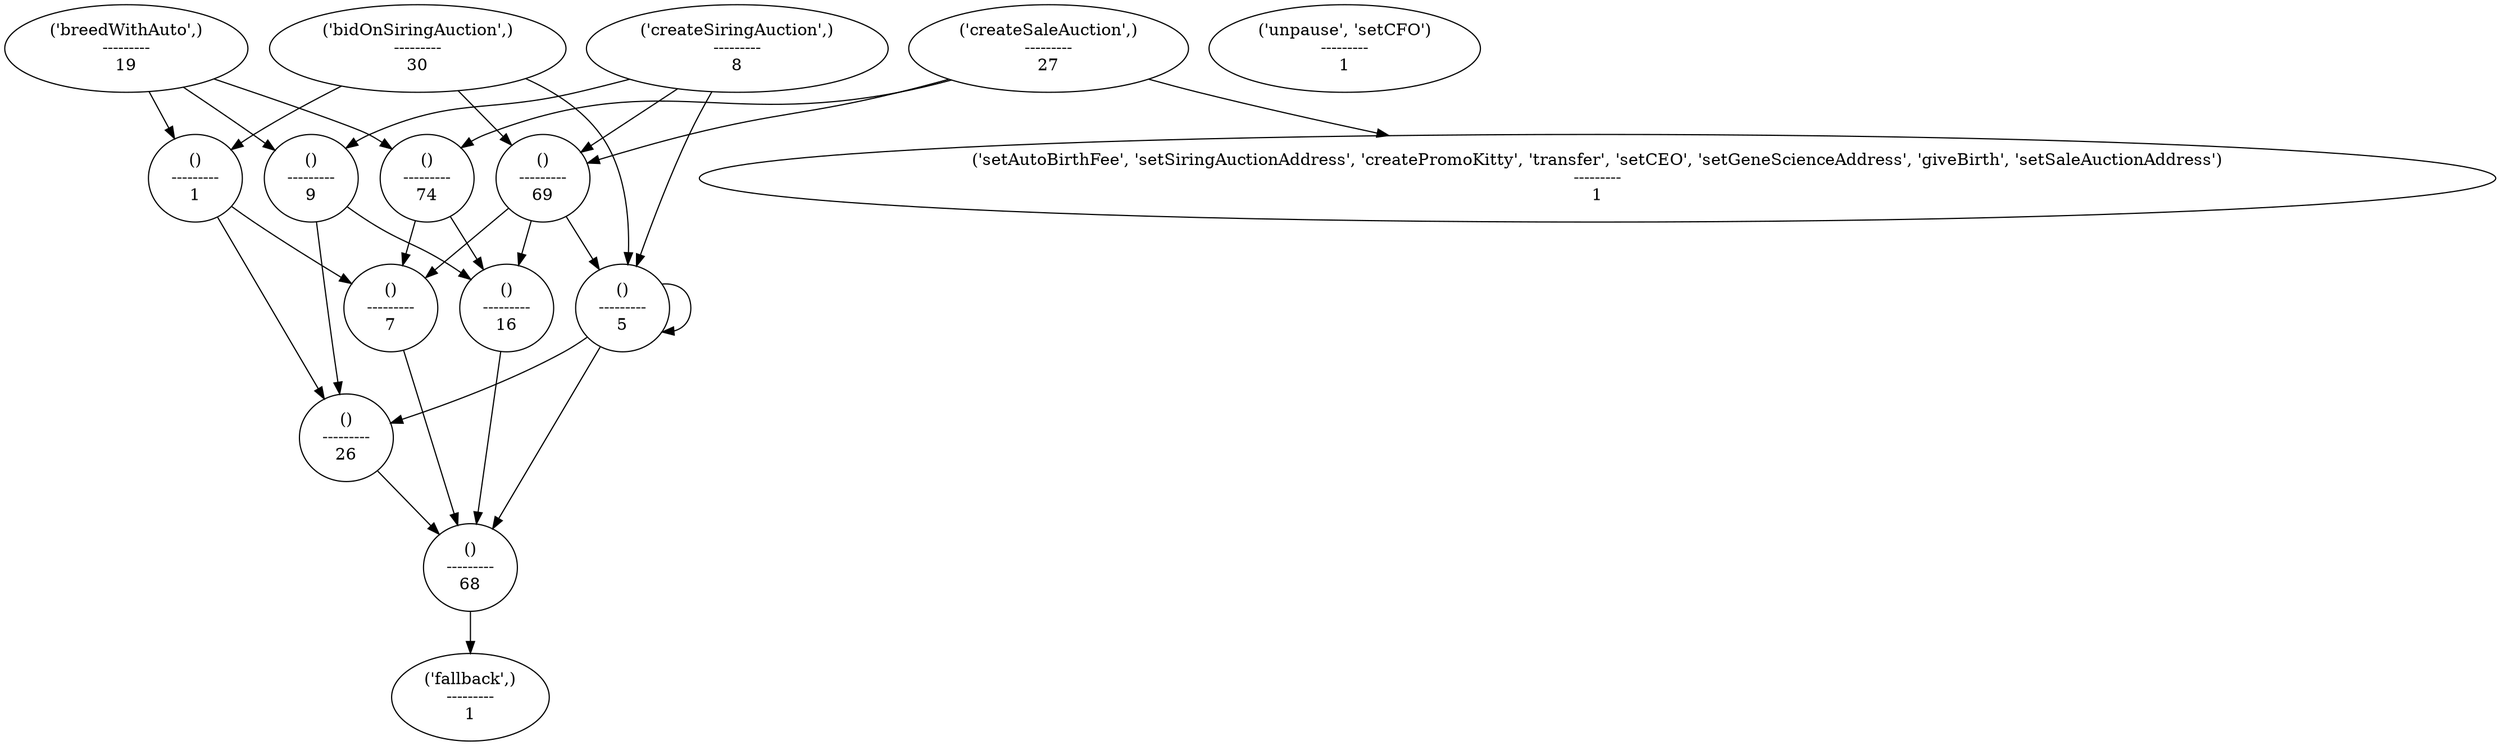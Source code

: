 strict digraph  {
"('breedWithAuto',)\n---------\n19";
"()\n---------\n9";
"()\n---------\n26";
"()\n---------\n68";
"('fallback',)\n---------\n1";
"()\n---------\n16";
"()\n---------\n1";
"()\n---------\n7";
"()\n---------\n74";
"('createSiringAuction',)\n---------\n8";
"()\n---------\n5";
"()\n---------\n5";
"()\n---------\n69";
"('bidOnSiringAuction',)\n---------\n30";
"()\n---------\n69";
"('createSaleAuction',)\n---------\n27";
"('setAutoBirthFee', 'setSiringAuctionAddress', 'createPromoKitty', 'transfer', 'setCEO', 'setGeneScienceAddress', 'giveBirth', 'setSaleAuctionAddress')\n---------\n1";
"('unpause', 'setCFO')\n---------\n1";
"('breedWithAuto',)\n---------\n19" -> "()\n---------\n9";
"('breedWithAuto',)\n---------\n19" -> "()\n---------\n1";
"('breedWithAuto',)\n---------\n19" -> "()\n---------\n74";
"()\n---------\n9" -> "()\n---------\n26";
"()\n---------\n9" -> "()\n---------\n16";
"()\n---------\n26" -> "()\n---------\n68";
"()\n---------\n68" -> "('fallback',)\n---------\n1";
"()\n---------\n16" -> "()\n---------\n68";
"()\n---------\n1" -> "()\n---------\n26";
"()\n---------\n1" -> "()\n---------\n7";
"()\n---------\n7" -> "()\n---------\n68";
"()\n---------\n74" -> "()\n---------\n16";
"()\n---------\n74" -> "()\n---------\n7";
"('createSiringAuction',)\n---------\n8" -> "()\n---------\n9";
"('createSiringAuction',)\n---------\n8" -> "()\n---------\n5";
"('createSiringAuction',)\n---------\n8" -> "()\n---------\n69";
"()\n---------\n5" -> "()\n---------\n26";
"()\n---------\n5" -> "()\n---------\n5";
"()\n---------\n5" -> "()\n---------\n68";
"()\n---------\n69" -> "()\n---------\n16";
"()\n---------\n69" -> "()\n---------\n5";
"('bidOnSiringAuction',)\n---------\n30" -> "()\n---------\n5";
"('bidOnSiringAuction',)\n---------\n30" -> "()\n---------\n1";
"('bidOnSiringAuction',)\n---------\n30" -> "()\n---------\n69";
"()\n---------\n69" -> "()\n---------\n7";
"()\n---------\n69" -> "()\n---------\n5";
"('createSaleAuction',)\n---------\n27" -> "()\n---------\n74";
"('createSaleAuction',)\n---------\n27" -> "()\n---------\n69";
"('createSaleAuction',)\n---------\n27" -> "()\n---------\n69";
"('createSaleAuction',)\n---------\n27" -> "('setAutoBirthFee', 'setSiringAuctionAddress', 'createPromoKitty', 'transfer', 'setCEO', 'setGeneScienceAddress', 'giveBirth', 'setSaleAuctionAddress')\n---------\n1";
}
